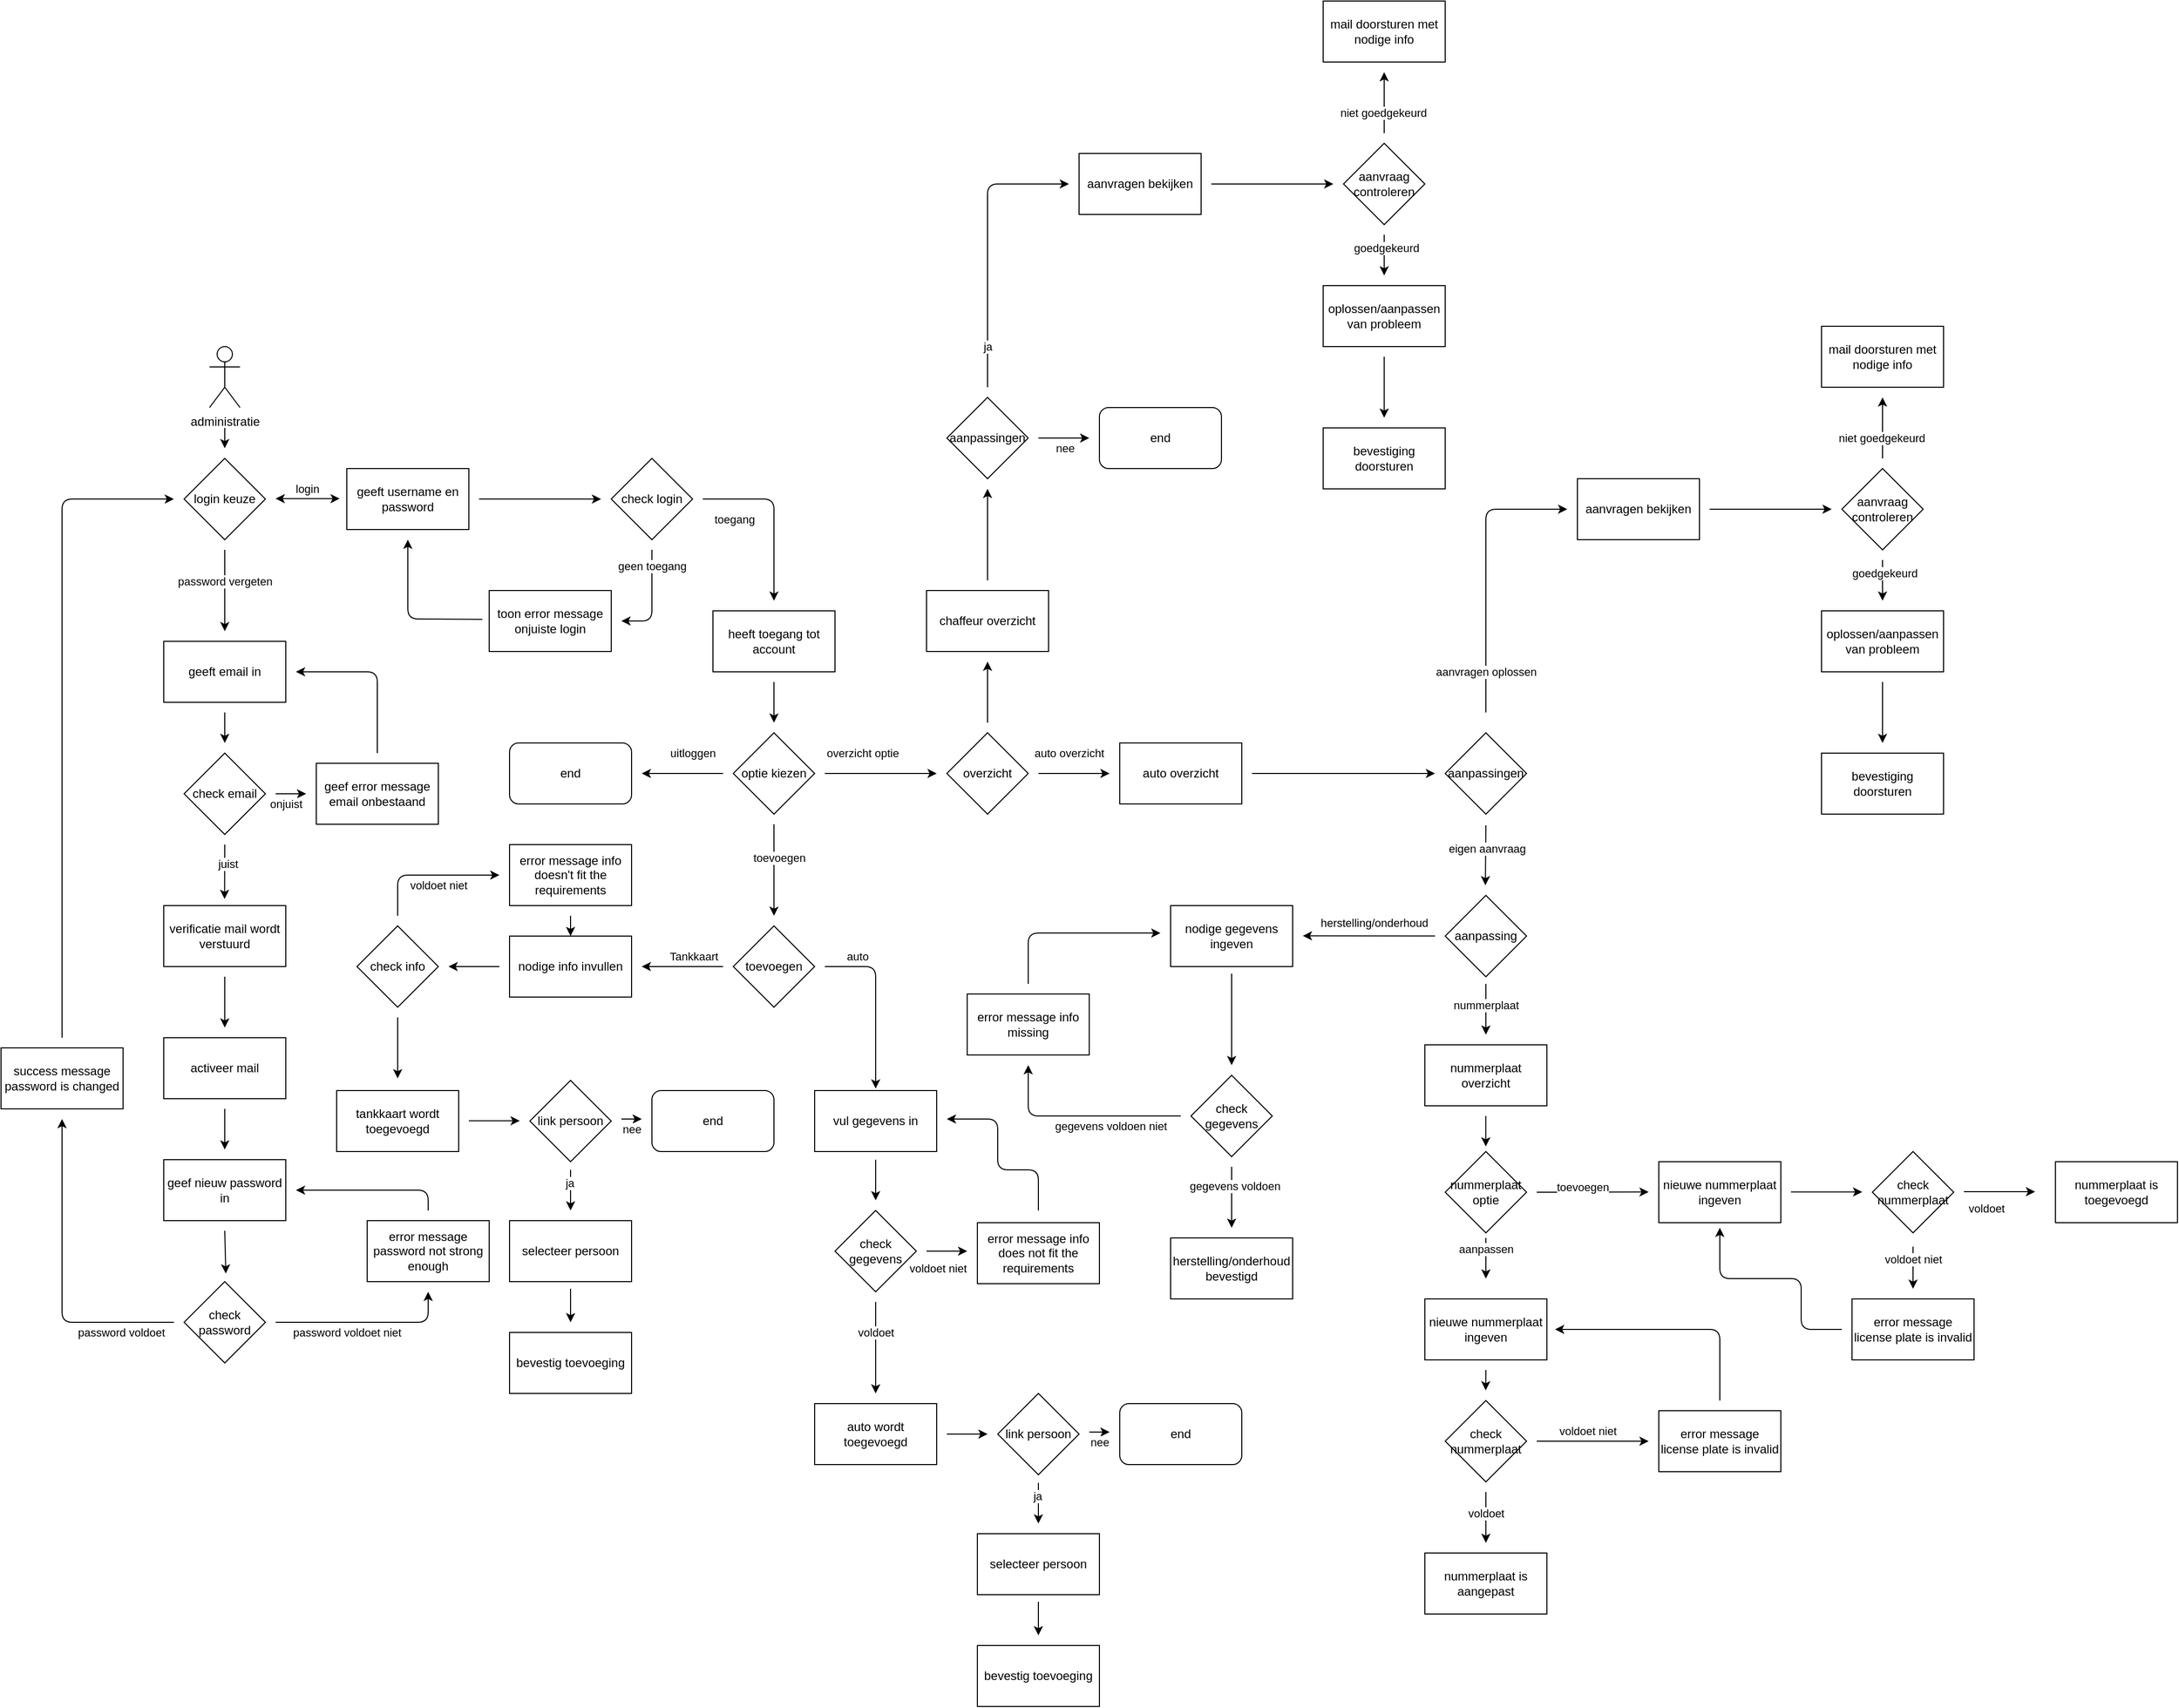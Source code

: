 <mxfile version="15.1.0" type="device"><diagram name="Page-1" id="52a04d89-c75d-2922-d76d-85b35f80e030"><mxGraphModel dx="2595" dy="1650" grid="1" gridSize="10" guides="0" tooltips="1" connect="1" arrows="1" fold="1" page="1" pageScale="1" pageWidth="1600" pageHeight="900" background="none" math="0" shadow="0"><root><mxCell id="0"/><mxCell id="1" parent="0"/><mxCell id="4w9k4oPx7DGq1tPaTWKN-2" value="administratie" style="shape=umlActor;verticalLabelPosition=bottom;verticalAlign=top;html=1;outlineConnect=0;" vertex="1" parent="1"><mxGeometry x="295" y="470" width="30" height="60" as="geometry"/></mxCell><mxCell id="4w9k4oPx7DGq1tPaTWKN-4" value="check login" style="rhombus;whiteSpace=wrap;html=1;" vertex="1" parent="1"><mxGeometry x="690" y="580" width="80" height="80" as="geometry"/></mxCell><mxCell id="4w9k4oPx7DGq1tPaTWKN-6" value="&lt;div&gt;geeft username en password&lt;/div&gt;" style="whiteSpace=wrap;html=1;" vertex="1" parent="1"><mxGeometry x="430" y="590" width="120" height="60" as="geometry"/></mxCell><mxCell id="4w9k4oPx7DGq1tPaTWKN-7" value="" style="endArrow=classic;html=1;" edge="1" parent="1"><mxGeometry width="50" height="50" relative="1" as="geometry"><mxPoint x="560" y="620" as="sourcePoint"/><mxPoint x="680" y="620" as="targetPoint"/></mxGeometry></mxCell><mxCell id="4w9k4oPx7DGq1tPaTWKN-8" value="" style="endArrow=classic;html=1;" edge="1" parent="1"><mxGeometry width="50" height="50" relative="1" as="geometry"><mxPoint x="730" y="670" as="sourcePoint"/><mxPoint x="700" y="740" as="targetPoint"/><Array as="points"><mxPoint x="730" y="710"/><mxPoint x="730" y="740"/></Array></mxGeometry></mxCell><mxCell id="4w9k4oPx7DGq1tPaTWKN-9" value="&lt;div&gt;geen toegang&lt;/div&gt;" style="edgeLabel;html=1;align=center;verticalAlign=middle;resizable=0;points=[];" vertex="1" connectable="0" parent="4w9k4oPx7DGq1tPaTWKN-8"><mxGeometry x="0.045" y="5" relative="1" as="geometry"><mxPoint x="-5" y="-37" as="offset"/></mxGeometry></mxCell><mxCell id="4w9k4oPx7DGq1tPaTWKN-10" value="" style="endArrow=classic;html=1;" edge="1" parent="1"><mxGeometry width="50" height="50" relative="1" as="geometry"><mxPoint x="780" y="620" as="sourcePoint"/><mxPoint x="850" y="720" as="targetPoint"/><Array as="points"><mxPoint x="850" y="620"/></Array></mxGeometry></mxCell><mxCell id="4w9k4oPx7DGq1tPaTWKN-12" value="toegang" style="edgeLabel;html=1;align=center;verticalAlign=middle;resizable=0;points=[];" vertex="1" connectable="0" parent="4w9k4oPx7DGq1tPaTWKN-10"><mxGeometry x="-0.324" y="-7" relative="1" as="geometry"><mxPoint x="-27" y="13" as="offset"/></mxGeometry></mxCell><mxCell id="4w9k4oPx7DGq1tPaTWKN-11" value="&lt;div&gt;heeft toegang tot account&lt;/div&gt;" style="whiteSpace=wrap;html=1;" vertex="1" parent="1"><mxGeometry x="790" y="730" width="120" height="60" as="geometry"/></mxCell><mxCell id="4w9k4oPx7DGq1tPaTWKN-13" value="&lt;div&gt;optie kiezen&lt;/div&gt;" style="rhombus;whiteSpace=wrap;html=1;" vertex="1" parent="1"><mxGeometry x="810" y="850" width="80" height="80" as="geometry"/></mxCell><mxCell id="4w9k4oPx7DGq1tPaTWKN-14" value="" style="endArrow=classic;html=1;" edge="1" parent="1"><mxGeometry width="50" height="50" relative="1" as="geometry"><mxPoint x="850" y="800" as="sourcePoint"/><mxPoint x="850" y="840" as="targetPoint"/></mxGeometry></mxCell><mxCell id="4w9k4oPx7DGq1tPaTWKN-15" value="&lt;div&gt;end&lt;/div&gt;" style="whiteSpace=wrap;html=1;rounded=1;" vertex="1" parent="1"><mxGeometry x="590" y="860" width="120" height="60" as="geometry"/></mxCell><mxCell id="4w9k4oPx7DGq1tPaTWKN-16" value="" style="endArrow=classic;html=1;" edge="1" parent="1"><mxGeometry width="50" height="50" relative="1" as="geometry"><mxPoint x="900" y="890" as="sourcePoint"/><mxPoint x="1010" y="890" as="targetPoint"/></mxGeometry></mxCell><mxCell id="4w9k4oPx7DGq1tPaTWKN-17" value="overzicht optie" style="edgeLabel;html=1;align=center;verticalAlign=middle;resizable=0;points=[];" vertex="1" connectable="0" parent="4w9k4oPx7DGq1tPaTWKN-16"><mxGeometry x="-0.467" y="3" relative="1" as="geometry"><mxPoint x="7" y="-17" as="offset"/></mxGeometry></mxCell><mxCell id="4w9k4oPx7DGq1tPaTWKN-18" value="auto overzicht" style="whiteSpace=wrap;html=1;" vertex="1" parent="1"><mxGeometry x="1190" y="860" width="120" height="60" as="geometry"/></mxCell><mxCell id="4w9k4oPx7DGq1tPaTWKN-19" value="" style="endArrow=classic;html=1;" edge="1" parent="1"><mxGeometry width="50" height="50" relative="1" as="geometry"><mxPoint x="800" y="890" as="sourcePoint"/><mxPoint x="720" y="890" as="targetPoint"/><Array as="points"/></mxGeometry></mxCell><mxCell id="4w9k4oPx7DGq1tPaTWKN-20" value="uitloggen" style="edgeLabel;html=1;align=center;verticalAlign=middle;resizable=0;points=[];" vertex="1" connectable="0" parent="4w9k4oPx7DGq1tPaTWKN-19"><mxGeometry x="-0.292" y="7" relative="1" as="geometry"><mxPoint x="-2" y="-27" as="offset"/></mxGeometry></mxCell><mxCell id="4w9k4oPx7DGq1tPaTWKN-21" value="toon error message onjuiste login" style="whiteSpace=wrap;html=1;" vertex="1" parent="1"><mxGeometry x="570" y="710" width="120" height="60" as="geometry"/></mxCell><mxCell id="4w9k4oPx7DGq1tPaTWKN-22" value="" style="endArrow=classic;html=1;exitX=-0.056;exitY=0.472;exitDx=0;exitDy=0;exitPerimeter=0;" edge="1" parent="1" source="4w9k4oPx7DGq1tPaTWKN-21"><mxGeometry width="50" height="50" relative="1" as="geometry"><mxPoint x="560" y="750" as="sourcePoint"/><mxPoint x="490" y="660" as="targetPoint"/><Array as="points"><mxPoint x="490" y="738"/></Array></mxGeometry></mxCell><mxCell id="4w9k4oPx7DGq1tPaTWKN-23" value="login keuze" style="rhombus;whiteSpace=wrap;html=1;" vertex="1" parent="1"><mxGeometry x="270" y="580" width="80" height="80" as="geometry"/></mxCell><mxCell id="4w9k4oPx7DGq1tPaTWKN-25" value="" style="endArrow=classic;startArrow=classic;html=1;" edge="1" parent="1"><mxGeometry width="50" height="50" relative="1" as="geometry"><mxPoint x="360" y="619.58" as="sourcePoint"/><mxPoint x="423" y="619.58" as="targetPoint"/></mxGeometry></mxCell><mxCell id="4w9k4oPx7DGq1tPaTWKN-26" value="login" style="edgeLabel;html=1;align=center;verticalAlign=middle;resizable=0;points=[];" vertex="1" connectable="0" parent="4w9k4oPx7DGq1tPaTWKN-25"><mxGeometry x="-0.444" y="3" relative="1" as="geometry"><mxPoint x="13" y="-7" as="offset"/></mxGeometry></mxCell><mxCell id="4w9k4oPx7DGq1tPaTWKN-27" value="" style="endArrow=classic;html=1;" edge="1" parent="1"><mxGeometry width="50" height="50" relative="1" as="geometry"><mxPoint x="310" y="670" as="sourcePoint"/><mxPoint x="310" y="750" as="targetPoint"/><Array as="points"><mxPoint x="310" y="710"/></Array></mxGeometry></mxCell><mxCell id="4w9k4oPx7DGq1tPaTWKN-29" value="password vergeten" style="edgeLabel;html=1;align=center;verticalAlign=middle;resizable=0;points=[];" vertex="1" connectable="0" parent="4w9k4oPx7DGq1tPaTWKN-27"><mxGeometry x="0.188" relative="1" as="geometry"><mxPoint y="-17" as="offset"/></mxGeometry></mxCell><mxCell id="4w9k4oPx7DGq1tPaTWKN-28" value="geeft email in" style="whiteSpace=wrap;html=1;" vertex="1" parent="1"><mxGeometry x="250" y="760" width="120" height="60" as="geometry"/></mxCell><mxCell id="4w9k4oPx7DGq1tPaTWKN-30" value="" style="endArrow=classic;html=1;" edge="1" parent="1"><mxGeometry width="50" height="50" relative="1" as="geometry"><mxPoint x="310" y="550" as="sourcePoint"/><mxPoint x="310" y="570" as="targetPoint"/></mxGeometry></mxCell><mxCell id="4w9k4oPx7DGq1tPaTWKN-31" value="check email" style="rhombus;whiteSpace=wrap;html=1;" vertex="1" parent="1"><mxGeometry x="270" y="870" width="80" height="80" as="geometry"/></mxCell><mxCell id="4w9k4oPx7DGq1tPaTWKN-32" value="" style="endArrow=classic;html=1;" edge="1" parent="1"><mxGeometry width="50" height="50" relative="1" as="geometry"><mxPoint x="310" y="830" as="sourcePoint"/><mxPoint x="310" y="860" as="targetPoint"/></mxGeometry></mxCell><mxCell id="4w9k4oPx7DGq1tPaTWKN-34" value="geef error message email onbestaand" style="whiteSpace=wrap;html=1;" vertex="1" parent="1"><mxGeometry x="400" y="880" width="120" height="60" as="geometry"/></mxCell><mxCell id="4w9k4oPx7DGq1tPaTWKN-36" value="" style="endArrow=classic;html=1;" edge="1" parent="1"><mxGeometry width="50" height="50" relative="1" as="geometry"><mxPoint x="460" y="870" as="sourcePoint"/><mxPoint x="380" y="790" as="targetPoint"/><Array as="points"><mxPoint x="460" y="790"/></Array></mxGeometry></mxCell><mxCell id="4w9k4oPx7DGq1tPaTWKN-38" value="" style="endArrow=classic;html=1;" edge="1" parent="1"><mxGeometry width="50" height="50" relative="1" as="geometry"><mxPoint x="360" y="910" as="sourcePoint"/><mxPoint x="390" y="910" as="targetPoint"/></mxGeometry></mxCell><mxCell id="4w9k4oPx7DGq1tPaTWKN-39" value="&lt;div&gt;onjuist&lt;/div&gt;" style="edgeLabel;html=1;align=center;verticalAlign=middle;resizable=0;points=[];" vertex="1" connectable="0" parent="4w9k4oPx7DGq1tPaTWKN-38"><mxGeometry x="0.633" y="-1" relative="1" as="geometry"><mxPoint x="-15" y="9" as="offset"/></mxGeometry></mxCell><mxCell id="4w9k4oPx7DGq1tPaTWKN-40" value="verificatie mail wordt verstuurd" style="whiteSpace=wrap;html=1;" vertex="1" parent="1"><mxGeometry x="250" y="1020" width="120" height="60" as="geometry"/></mxCell><mxCell id="4w9k4oPx7DGq1tPaTWKN-41" value="" style="endArrow=classic;html=1;" edge="1" parent="1"><mxGeometry width="50" height="50" relative="1" as="geometry"><mxPoint x="310" y="960" as="sourcePoint"/><mxPoint x="309.8" y="1013.5" as="targetPoint"/></mxGeometry></mxCell><mxCell id="4w9k4oPx7DGq1tPaTWKN-42" value="juist" style="edgeLabel;html=1;align=center;verticalAlign=middle;resizable=0;points=[];" vertex="1" connectable="0" parent="4w9k4oPx7DGq1tPaTWKN-41"><mxGeometry x="-0.283" y="3" relative="1" as="geometry"><mxPoint as="offset"/></mxGeometry></mxCell><mxCell id="4w9k4oPx7DGq1tPaTWKN-43" value="activeer mail" style="whiteSpace=wrap;html=1;" vertex="1" parent="1"><mxGeometry x="250" y="1150" width="120" height="60" as="geometry"/></mxCell><mxCell id="4w9k4oPx7DGq1tPaTWKN-44" value="" style="endArrow=classic;html=1;" edge="1" parent="1"><mxGeometry width="50" height="50" relative="1" as="geometry"><mxPoint x="310" y="1090" as="sourcePoint"/><mxPoint x="310" y="1140" as="targetPoint"/></mxGeometry></mxCell><mxCell id="4w9k4oPx7DGq1tPaTWKN-45" value="geef nieuw password in" style="whiteSpace=wrap;html=1;" vertex="1" parent="1"><mxGeometry x="250" y="1270" width="120" height="60" as="geometry"/></mxCell><mxCell id="4w9k4oPx7DGq1tPaTWKN-46" value="" style="endArrow=classic;html=1;" edge="1" parent="1"><mxGeometry width="50" height="50" relative="1" as="geometry"><mxPoint x="310" y="1220" as="sourcePoint"/><mxPoint x="310" y="1260" as="targetPoint"/></mxGeometry></mxCell><mxCell id="4w9k4oPx7DGq1tPaTWKN-48" value="check password" style="rhombus;whiteSpace=wrap;html=1;" vertex="1" parent="1"><mxGeometry x="270" y="1390" width="80" height="80" as="geometry"/></mxCell><mxCell id="4w9k4oPx7DGq1tPaTWKN-49" value="" style="endArrow=classic;html=1;entryX=0.513;entryY=-0.1;entryDx=0;entryDy=0;entryPerimeter=0;" edge="1" parent="1" target="4w9k4oPx7DGq1tPaTWKN-48"><mxGeometry width="50" height="50" relative="1" as="geometry"><mxPoint x="310" y="1340" as="sourcePoint"/><mxPoint x="440" y="1270" as="targetPoint"/></mxGeometry></mxCell><mxCell id="4w9k4oPx7DGq1tPaTWKN-50" value="error message password not strong enough" style="whiteSpace=wrap;html=1;" vertex="1" parent="1"><mxGeometry x="450" y="1330" width="120" height="60" as="geometry"/></mxCell><mxCell id="4w9k4oPx7DGq1tPaTWKN-51" value="" style="endArrow=classic;html=1;" edge="1" parent="1"><mxGeometry width="50" height="50" relative="1" as="geometry"><mxPoint x="360" y="1430" as="sourcePoint"/><mxPoint x="510" y="1400" as="targetPoint"/><Array as="points"><mxPoint x="510" y="1430"/></Array></mxGeometry></mxCell><mxCell id="4w9k4oPx7DGq1tPaTWKN-53" value="password voldoet niet" style="edgeLabel;html=1;align=center;verticalAlign=middle;resizable=0;points=[];" vertex="1" connectable="0" parent="4w9k4oPx7DGq1tPaTWKN-51"><mxGeometry x="-0.478" y="2" relative="1" as="geometry"><mxPoint x="23" y="12" as="offset"/></mxGeometry></mxCell><mxCell id="4w9k4oPx7DGq1tPaTWKN-52" value="" style="endArrow=classic;html=1;" edge="1" parent="1"><mxGeometry width="50" height="50" relative="1" as="geometry"><mxPoint x="510" y="1320" as="sourcePoint"/><mxPoint x="380" y="1300" as="targetPoint"/><Array as="points"><mxPoint x="510" y="1300"/></Array></mxGeometry></mxCell><mxCell id="4w9k4oPx7DGq1tPaTWKN-54" value="" style="endArrow=classic;html=1;" edge="1" parent="1"><mxGeometry width="50" height="50" relative="1" as="geometry"><mxPoint x="260" y="1430" as="sourcePoint"/><mxPoint x="150" y="1230" as="targetPoint"/><Array as="points"><mxPoint x="150" y="1430"/></Array></mxGeometry></mxCell><mxCell id="4w9k4oPx7DGq1tPaTWKN-56" value="password voldoet" style="edgeLabel;html=1;align=center;verticalAlign=middle;resizable=0;points=[];" vertex="1" connectable="0" parent="4w9k4oPx7DGq1tPaTWKN-54"><mxGeometry x="-0.513" y="6" relative="1" as="geometry"><mxPoint x="23" y="4" as="offset"/></mxGeometry></mxCell><mxCell id="4w9k4oPx7DGq1tPaTWKN-55" value="success message password is changed" style="whiteSpace=wrap;html=1;" vertex="1" parent="1"><mxGeometry x="90" y="1160" width="120" height="60" as="geometry"/></mxCell><mxCell id="4w9k4oPx7DGq1tPaTWKN-57" value="" style="endArrow=classic;html=1;" edge="1" parent="1"><mxGeometry width="50" height="50" relative="1" as="geometry"><mxPoint x="150" y="1150" as="sourcePoint"/><mxPoint x="260" y="620" as="targetPoint"/><Array as="points"><mxPoint x="150" y="620"/></Array></mxGeometry></mxCell><mxCell id="4w9k4oPx7DGq1tPaTWKN-58" value="aanpassing" style="rhombus;whiteSpace=wrap;html=1;" vertex="1" parent="1"><mxGeometry x="1510" y="1010" width="80" height="80" as="geometry"/></mxCell><mxCell id="4w9k4oPx7DGq1tPaTWKN-59" value="" style="endArrow=classic;html=1;" edge="1" parent="1"><mxGeometry width="50" height="50" relative="1" as="geometry"><mxPoint x="1550" y="941" as="sourcePoint"/><mxPoint x="1549.5" y="1000" as="targetPoint"/></mxGeometry></mxCell><mxCell id="4w9k4oPx7DGq1tPaTWKN-120" value="eigen aanvraag" style="edgeLabel;html=1;align=center;verticalAlign=middle;resizable=0;points=[];" vertex="1" connectable="0" parent="4w9k4oPx7DGq1tPaTWKN-59"><mxGeometry x="-0.224" y="1" relative="1" as="geometry"><mxPoint as="offset"/></mxGeometry></mxCell><mxCell id="4w9k4oPx7DGq1tPaTWKN-60" value="nodige gegevens ingeven" style="whiteSpace=wrap;html=1;" vertex="1" parent="1"><mxGeometry x="1240" y="1020" width="120" height="60" as="geometry"/></mxCell><mxCell id="4w9k4oPx7DGq1tPaTWKN-61" value="" style="endArrow=classic;html=1;" edge="1" parent="1"><mxGeometry width="50" height="50" relative="1" as="geometry"><mxPoint x="1500" y="1049.9" as="sourcePoint"/><mxPoint x="1370" y="1049.76" as="targetPoint"/></mxGeometry></mxCell><mxCell id="4w9k4oPx7DGq1tPaTWKN-62" value="herstelling/onderhoud" style="edgeLabel;html=1;align=center;verticalAlign=middle;resizable=0;points=[];" vertex="1" connectable="0" parent="4w9k4oPx7DGq1tPaTWKN-61"><mxGeometry x="-0.661" y="-3" relative="1" as="geometry"><mxPoint x="-38" y="-10" as="offset"/></mxGeometry></mxCell><mxCell id="4w9k4oPx7DGq1tPaTWKN-63" value="check gegevens" style="rhombus;whiteSpace=wrap;html=1;" vertex="1" parent="1"><mxGeometry x="1260" y="1187" width="80" height="80" as="geometry"/></mxCell><mxCell id="4w9k4oPx7DGq1tPaTWKN-64" value="" style="endArrow=classic;html=1;" edge="1" parent="1"><mxGeometry width="50" height="50" relative="1" as="geometry"><mxPoint x="1300" y="1087" as="sourcePoint"/><mxPoint x="1300" y="1177" as="targetPoint"/></mxGeometry></mxCell><mxCell id="4w9k4oPx7DGq1tPaTWKN-66" value="error message info missing" style="whiteSpace=wrap;html=1;" vertex="1" parent="1"><mxGeometry x="1040" y="1107" width="120" height="60" as="geometry"/></mxCell><mxCell id="4w9k4oPx7DGq1tPaTWKN-67" value="" style="endArrow=classic;html=1;" edge="1" parent="1"><mxGeometry width="50" height="50" relative="1" as="geometry"><mxPoint x="1250" y="1227" as="sourcePoint"/><mxPoint x="1100" y="1177" as="targetPoint"/><Array as="points"><mxPoint x="1100" y="1227"/></Array></mxGeometry></mxCell><mxCell id="4w9k4oPx7DGq1tPaTWKN-68" value="gegevens voldoen niet" style="edgeLabel;html=1;align=center;verticalAlign=middle;resizable=0;points=[];" vertex="1" connectable="0" parent="4w9k4oPx7DGq1tPaTWKN-67"><mxGeometry x="-0.433" y="-1" relative="1" as="geometry"><mxPoint x="-13" y="11" as="offset"/></mxGeometry></mxCell><mxCell id="4w9k4oPx7DGq1tPaTWKN-69" value="" style="endArrow=classic;html=1;" edge="1" parent="1"><mxGeometry width="50" height="50" relative="1" as="geometry"><mxPoint x="1100" y="1097" as="sourcePoint"/><mxPoint x="1230" y="1047" as="targetPoint"/><Array as="points"><mxPoint x="1100" y="1047"/></Array></mxGeometry></mxCell><mxCell id="4w9k4oPx7DGq1tPaTWKN-71" value="herstelling/onderhoud bevestigd" style="whiteSpace=wrap;html=1;" vertex="1" parent="1"><mxGeometry x="1240" y="1347" width="120" height="60" as="geometry"/></mxCell><mxCell id="4w9k4oPx7DGq1tPaTWKN-73" value="" style="endArrow=classic;html=1;" edge="1" parent="1"><mxGeometry width="50" height="50" relative="1" as="geometry"><mxPoint x="1300" y="1277" as="sourcePoint"/><mxPoint x="1300" y="1337" as="targetPoint"/></mxGeometry></mxCell><mxCell id="4w9k4oPx7DGq1tPaTWKN-75" value="gegevens voldoen" style="edgeLabel;html=1;align=center;verticalAlign=middle;resizable=0;points=[];" vertex="1" connectable="0" parent="4w9k4oPx7DGq1tPaTWKN-73"><mxGeometry x="-0.362" y="3" relative="1" as="geometry"><mxPoint as="offset"/></mxGeometry></mxCell><mxCell id="4w9k4oPx7DGq1tPaTWKN-79" value="" style="endArrow=classic;html=1;" edge="1" parent="1"><mxGeometry width="50" height="50" relative="1" as="geometry"><mxPoint x="1550" y="1097" as="sourcePoint"/><mxPoint x="1550" y="1147" as="targetPoint"/></mxGeometry></mxCell><mxCell id="4w9k4oPx7DGq1tPaTWKN-81" value="nummerplaat " style="edgeLabel;html=1;align=center;verticalAlign=middle;resizable=0;points=[];" vertex="1" connectable="0" parent="4w9k4oPx7DGq1tPaTWKN-79"><mxGeometry x="-0.651" y="2" relative="1" as="geometry"><mxPoint x="-2" y="12" as="offset"/></mxGeometry></mxCell><mxCell id="4w9k4oPx7DGq1tPaTWKN-82" value="nummerplaat overzicht" style="whiteSpace=wrap;html=1;" vertex="1" parent="1"><mxGeometry x="1490" y="1157" width="120" height="60" as="geometry"/></mxCell><mxCell id="4w9k4oPx7DGq1tPaTWKN-83" value="nummerplaat optie" style="rhombus;whiteSpace=wrap;html=1;" vertex="1" parent="1"><mxGeometry x="1510" y="1262" width="80" height="80" as="geometry"/></mxCell><mxCell id="4w9k4oPx7DGq1tPaTWKN-84" value="" style="endArrow=classic;html=1;" edge="1" parent="1"><mxGeometry width="50" height="50" relative="1" as="geometry"><mxPoint x="1549.9" y="1227" as="sourcePoint"/><mxPoint x="1549.9" y="1257" as="targetPoint"/></mxGeometry></mxCell><mxCell id="4w9k4oPx7DGq1tPaTWKN-85" value="nieuwe nummerplaat ingeven" style="whiteSpace=wrap;html=1;" vertex="1" parent="1"><mxGeometry x="1720" y="1272" width="120" height="60" as="geometry"/></mxCell><mxCell id="4w9k4oPx7DGq1tPaTWKN-86" value="" style="endArrow=classic;html=1;" edge="1" parent="1"><mxGeometry width="50" height="50" relative="1" as="geometry"><mxPoint x="1550" y="1347" as="sourcePoint"/><mxPoint x="1550" y="1387" as="targetPoint"/></mxGeometry></mxCell><mxCell id="4w9k4oPx7DGq1tPaTWKN-87" value="aanpassen" style="edgeLabel;html=1;align=center;verticalAlign=middle;resizable=0;points=[];" vertex="1" connectable="0" parent="4w9k4oPx7DGq1tPaTWKN-86"><mxGeometry x="-0.575" y="3" relative="1" as="geometry"><mxPoint x="-3" y="2" as="offset"/></mxGeometry></mxCell><mxCell id="4w9k4oPx7DGq1tPaTWKN-88" value="check nummerplaat" style="rhombus;whiteSpace=wrap;html=1;" vertex="1" parent="1"><mxGeometry x="1510" y="1507" width="80" height="80" as="geometry"/></mxCell><mxCell id="4w9k4oPx7DGq1tPaTWKN-90" value="error message license plate is invalid" style="whiteSpace=wrap;html=1;" vertex="1" parent="1"><mxGeometry x="1720" y="1517" width="120" height="60" as="geometry"/></mxCell><mxCell id="4w9k4oPx7DGq1tPaTWKN-91" value="" style="endArrow=classic;html=1;" edge="1" parent="1"><mxGeometry width="50" height="50" relative="1" as="geometry"><mxPoint x="1600" y="1547" as="sourcePoint"/><mxPoint x="1710" y="1547" as="targetPoint"/></mxGeometry></mxCell><mxCell id="4w9k4oPx7DGq1tPaTWKN-93" value="voldoet niet" style="edgeLabel;html=1;align=center;verticalAlign=middle;resizable=0;points=[];" vertex="1" connectable="0" parent="4w9k4oPx7DGq1tPaTWKN-91"><mxGeometry x="-0.527" y="6" relative="1" as="geometry"><mxPoint x="24" y="-4" as="offset"/></mxGeometry></mxCell><mxCell id="4w9k4oPx7DGq1tPaTWKN-92" value="" style="endArrow=classic;html=1;" edge="1" parent="1"><mxGeometry width="50" height="50" relative="1" as="geometry"><mxPoint x="1550" y="1477" as="sourcePoint"/><mxPoint x="1549.8" y="1497" as="targetPoint"/></mxGeometry></mxCell><mxCell id="4w9k4oPx7DGq1tPaTWKN-94" value="" style="endArrow=classic;html=1;" edge="1" parent="1"><mxGeometry width="50" height="50" relative="1" as="geometry"><mxPoint x="1780" y="1507" as="sourcePoint"/><mxPoint x="1618" y="1437" as="targetPoint"/><Array as="points"><mxPoint x="1780" y="1437"/></Array></mxGeometry></mxCell><mxCell id="4w9k4oPx7DGq1tPaTWKN-97" value="" style="endArrow=classic;html=1;" edge="1" parent="1"><mxGeometry width="50" height="50" relative="1" as="geometry"><mxPoint x="1550" y="1597" as="sourcePoint"/><mxPoint x="1550" y="1647" as="targetPoint"/></mxGeometry></mxCell><mxCell id="4w9k4oPx7DGq1tPaTWKN-98" value="voldoet" style="edgeLabel;html=1;align=center;verticalAlign=middle;resizable=0;points=[];" vertex="1" connectable="0" parent="4w9k4oPx7DGq1tPaTWKN-97"><mxGeometry x="0.48" y="9" relative="1" as="geometry"><mxPoint x="-9" y="-16" as="offset"/></mxGeometry></mxCell><mxCell id="4w9k4oPx7DGq1tPaTWKN-99" value="nummerplaat is aangepast" style="whiteSpace=wrap;html=1;" vertex="1" parent="1"><mxGeometry x="1490" y="1657" width="120" height="60" as="geometry"/></mxCell><mxCell id="4w9k4oPx7DGq1tPaTWKN-101" value="nieuwe nummerplaat ingeven" style="whiteSpace=wrap;html=1;" vertex="1" parent="1"><mxGeometry x="1490" y="1407" width="120" height="60" as="geometry"/></mxCell><mxCell id="4w9k4oPx7DGq1tPaTWKN-102" value="" style="endArrow=classic;html=1;" edge="1" parent="1"><mxGeometry width="50" height="50" relative="1" as="geometry"><mxPoint x="1600" y="1302" as="sourcePoint"/><mxPoint x="1710" y="1301.8" as="targetPoint"/></mxGeometry></mxCell><mxCell id="4w9k4oPx7DGq1tPaTWKN-103" value="toevoegen" style="edgeLabel;html=1;align=center;verticalAlign=middle;resizable=0;points=[];" vertex="1" connectable="0" parent="4w9k4oPx7DGq1tPaTWKN-102"><mxGeometry x="-0.182" y="-3" relative="1" as="geometry"><mxPoint y="-8" as="offset"/></mxGeometry></mxCell><mxCell id="4w9k4oPx7DGq1tPaTWKN-104" value="check nummerplaat" style="rhombus;whiteSpace=wrap;html=1;" vertex="1" parent="1"><mxGeometry x="1930" y="1262" width="80" height="80" as="geometry"/></mxCell><mxCell id="4w9k4oPx7DGq1tPaTWKN-105" value="" style="endArrow=classic;html=1;" edge="1" parent="1"><mxGeometry width="50" height="50" relative="1" as="geometry"><mxPoint x="1850" y="1301.76" as="sourcePoint"/><mxPoint x="1920" y="1301.76" as="targetPoint"/></mxGeometry></mxCell><mxCell id="4w9k4oPx7DGq1tPaTWKN-106" value="error message license plate is invalid" style="whiteSpace=wrap;html=1;" vertex="1" parent="1"><mxGeometry x="1910" y="1407" width="120" height="60" as="geometry"/></mxCell><mxCell id="4w9k4oPx7DGq1tPaTWKN-107" value="" style="endArrow=classic;html=1;" edge="1" parent="1"><mxGeometry width="50" height="50" relative="1" as="geometry"><mxPoint x="1970" y="1355.57" as="sourcePoint"/><mxPoint x="1970" y="1397" as="targetPoint"/></mxGeometry></mxCell><mxCell id="4w9k4oPx7DGq1tPaTWKN-108" value="voldoet niet" style="edgeLabel;html=1;align=center;verticalAlign=middle;resizable=0;points=[];" vertex="1" connectable="0" parent="4w9k4oPx7DGq1tPaTWKN-107"><mxGeometry x="-0.527" y="6" relative="1" as="geometry"><mxPoint x="-6" y="2" as="offset"/></mxGeometry></mxCell><mxCell id="4w9k4oPx7DGq1tPaTWKN-109" value="" style="endArrow=classic;html=1;" edge="1" parent="1"><mxGeometry width="50" height="50" relative="1" as="geometry"><mxPoint x="1900" y="1437" as="sourcePoint"/><mxPoint x="1780" y="1337" as="targetPoint"/><Array as="points"><mxPoint x="1860" y="1437"/><mxPoint x="1860" y="1387"/><mxPoint x="1780" y="1387"/></Array></mxGeometry></mxCell><mxCell id="4w9k4oPx7DGq1tPaTWKN-111" value="" style="endArrow=classic;html=1;" edge="1" parent="1"><mxGeometry width="50" height="50" relative="1" as="geometry"><mxPoint x="2020" y="1301.5" as="sourcePoint"/><mxPoint x="2090" y="1301.5" as="targetPoint"/></mxGeometry></mxCell><mxCell id="4w9k4oPx7DGq1tPaTWKN-112" value="voldoet" style="edgeLabel;html=1;align=center;verticalAlign=middle;resizable=0;points=[];" vertex="1" connectable="0" parent="4w9k4oPx7DGq1tPaTWKN-111"><mxGeometry x="-0.371" y="-2" relative="1" as="geometry"><mxPoint y="14" as="offset"/></mxGeometry></mxCell><mxCell id="4w9k4oPx7DGq1tPaTWKN-113" value="nummerplaat is toegevoegd" style="whiteSpace=wrap;html=1;" vertex="1" parent="1"><mxGeometry x="2110" y="1272" width="120" height="60" as="geometry"/></mxCell><mxCell id="4w9k4oPx7DGq1tPaTWKN-117" value="" style="endArrow=classic;html=1;" edge="1" parent="1"><mxGeometry width="50" height="50" relative="1" as="geometry"><mxPoint x="1320" y="890" as="sourcePoint"/><mxPoint x="1500" y="890" as="targetPoint"/></mxGeometry></mxCell><mxCell id="4w9k4oPx7DGq1tPaTWKN-119" value="aanpassingen" style="rhombus;whiteSpace=wrap;html=1;rounded=0;" vertex="1" parent="1"><mxGeometry x="1510" y="850" width="80" height="80" as="geometry"/></mxCell><mxCell id="4w9k4oPx7DGq1tPaTWKN-121" value="aanvragen bekijken" style="rounded=0;whiteSpace=wrap;html=1;" vertex="1" parent="1"><mxGeometry x="1640" y="600" width="120" height="60" as="geometry"/></mxCell><mxCell id="4w9k4oPx7DGq1tPaTWKN-122" value="" style="endArrow=classic;html=1;" edge="1" parent="1"><mxGeometry width="50" height="50" relative="1" as="geometry"><mxPoint x="1550" y="830" as="sourcePoint"/><mxPoint x="1630" y="630" as="targetPoint"/><Array as="points"><mxPoint x="1550" y="630"/></Array></mxGeometry></mxCell><mxCell id="4w9k4oPx7DGq1tPaTWKN-123" value="aanvragen oplossen" style="edgeLabel;html=1;align=center;verticalAlign=middle;resizable=0;points=[];" vertex="1" connectable="0" parent="4w9k4oPx7DGq1tPaTWKN-122"><mxGeometry x="0.143" y="-1" relative="1" as="geometry"><mxPoint x="-1" y="120" as="offset"/></mxGeometry></mxCell><mxCell id="4w9k4oPx7DGq1tPaTWKN-125" value="" style="endArrow=classic;html=1;" edge="1" parent="1"><mxGeometry width="50" height="50" relative="1" as="geometry"><mxPoint x="1770" y="630" as="sourcePoint"/><mxPoint x="1890" y="630" as="targetPoint"/></mxGeometry></mxCell><mxCell id="4w9k4oPx7DGq1tPaTWKN-126" value="aanvraag controleren " style="rhombus;whiteSpace=wrap;html=1;rounded=0;" vertex="1" parent="1"><mxGeometry x="1900" y="590" width="80" height="80" as="geometry"/></mxCell><mxCell id="4w9k4oPx7DGq1tPaTWKN-128" value="oplossen/aanpassen van probleem" style="rounded=0;whiteSpace=wrap;html=1;" vertex="1" parent="1"><mxGeometry x="1880" y="730" width="120" height="60" as="geometry"/></mxCell><mxCell id="4w9k4oPx7DGq1tPaTWKN-129" value="" style="endArrow=classic;html=1;" edge="1" parent="1"><mxGeometry width="50" height="50" relative="1" as="geometry"><mxPoint x="1940" y="680" as="sourcePoint"/><mxPoint x="1940" y="720" as="targetPoint"/></mxGeometry></mxCell><mxCell id="4w9k4oPx7DGq1tPaTWKN-130" value="goedgekeurd" style="edgeLabel;html=1;align=center;verticalAlign=middle;resizable=0;points=[];" vertex="1" connectable="0" parent="4w9k4oPx7DGq1tPaTWKN-129"><mxGeometry x="-0.383" y="2" relative="1" as="geometry"><mxPoint as="offset"/></mxGeometry></mxCell><mxCell id="4w9k4oPx7DGq1tPaTWKN-131" value="bevestiging doorsturen" style="rounded=0;whiteSpace=wrap;html=1;" vertex="1" parent="1"><mxGeometry x="1880" y="870" width="120" height="60" as="geometry"/></mxCell><mxCell id="4w9k4oPx7DGq1tPaTWKN-133" value="" style="endArrow=classic;html=1;" edge="1" parent="1"><mxGeometry width="50" height="50" relative="1" as="geometry"><mxPoint x="1940" y="800" as="sourcePoint"/><mxPoint x="1940" y="860" as="targetPoint"/></mxGeometry></mxCell><mxCell id="4w9k4oPx7DGq1tPaTWKN-134" value="mail doorsturen met nodige info" style="rounded=0;whiteSpace=wrap;html=1;" vertex="1" parent="1"><mxGeometry x="1880" y="450" width="120" height="60" as="geometry"/></mxCell><mxCell id="4w9k4oPx7DGq1tPaTWKN-135" value="" style="endArrow=classic;html=1;" edge="1" parent="1"><mxGeometry width="50" height="50" relative="1" as="geometry"><mxPoint x="1940" y="580" as="sourcePoint"/><mxPoint x="1940" y="520" as="targetPoint"/></mxGeometry></mxCell><mxCell id="4w9k4oPx7DGq1tPaTWKN-136" value="niet goedgekeurd" style="edgeLabel;html=1;align=center;verticalAlign=middle;resizable=0;points=[];" vertex="1" connectable="0" parent="4w9k4oPx7DGq1tPaTWKN-135"><mxGeometry x="-0.324" y="1" relative="1" as="geometry"><mxPoint as="offset"/></mxGeometry></mxCell><mxCell id="4w9k4oPx7DGq1tPaTWKN-137" value="" style="endArrow=classic;html=1;" edge="1" parent="1"><mxGeometry width="50" height="50" relative="1" as="geometry"><mxPoint x="850" y="940" as="sourcePoint"/><mxPoint x="850" y="1030" as="targetPoint"/></mxGeometry></mxCell><mxCell id="4w9k4oPx7DGq1tPaTWKN-138" value="toevoegen" style="edgeLabel;html=1;align=center;verticalAlign=middle;resizable=0;points=[];" vertex="1" connectable="0" parent="4w9k4oPx7DGq1tPaTWKN-137"><mxGeometry x="-0.267" y="5" relative="1" as="geometry"><mxPoint as="offset"/></mxGeometry></mxCell><mxCell id="4w9k4oPx7DGq1tPaTWKN-139" value="toevoegen" style="rhombus;whiteSpace=wrap;html=1;rounded=0;" vertex="1" parent="1"><mxGeometry x="810" y="1040" width="80" height="80" as="geometry"/></mxCell><mxCell id="4w9k4oPx7DGq1tPaTWKN-140" value="nodige info invullen" style="rounded=0;whiteSpace=wrap;html=1;" vertex="1" parent="1"><mxGeometry x="590" y="1050" width="120" height="60" as="geometry"/></mxCell><mxCell id="4w9k4oPx7DGq1tPaTWKN-141" value="" style="endArrow=classic;html=1;" edge="1" parent="1"><mxGeometry width="50" height="50" relative="1" as="geometry"><mxPoint x="800" y="1080" as="sourcePoint"/><mxPoint x="720" y="1080" as="targetPoint"/></mxGeometry></mxCell><mxCell id="4w9k4oPx7DGq1tPaTWKN-142" value="Tankkaart" style="edgeLabel;html=1;align=center;verticalAlign=middle;resizable=0;points=[];" vertex="1" connectable="0" parent="4w9k4oPx7DGq1tPaTWKN-141"><mxGeometry x="-0.416" relative="1" as="geometry"><mxPoint x="-6" y="-10" as="offset"/></mxGeometry></mxCell><mxCell id="4w9k4oPx7DGq1tPaTWKN-144" value="check info" style="rhombus;whiteSpace=wrap;html=1;rounded=0;" vertex="1" parent="1"><mxGeometry x="440" y="1040" width="80" height="80" as="geometry"/></mxCell><mxCell id="4w9k4oPx7DGq1tPaTWKN-145" value="" style="endArrow=classic;html=1;" edge="1" parent="1"><mxGeometry width="50" height="50" relative="1" as="geometry"><mxPoint x="580" y="1080" as="sourcePoint"/><mxPoint x="530" y="1080" as="targetPoint"/></mxGeometry></mxCell><mxCell id="4w9k4oPx7DGq1tPaTWKN-146" value="error message info doesn't fit the requirements " style="rounded=0;whiteSpace=wrap;html=1;" vertex="1" parent="1"><mxGeometry x="590" y="960" width="120" height="60" as="geometry"/></mxCell><mxCell id="4w9k4oPx7DGq1tPaTWKN-147" value="" style="endArrow=classic;html=1;" edge="1" parent="1"><mxGeometry width="50" height="50" relative="1" as="geometry"><mxPoint x="480" y="1030" as="sourcePoint"/><mxPoint x="580" y="990" as="targetPoint"/><Array as="points"><mxPoint x="480" y="990"/></Array></mxGeometry></mxCell><mxCell id="4w9k4oPx7DGq1tPaTWKN-148" value="voldoet niet" style="edgeLabel;html=1;align=center;verticalAlign=middle;resizable=0;points=[];" vertex="1" connectable="0" parent="4w9k4oPx7DGq1tPaTWKN-147"><mxGeometry x="-0.183" y="-3" relative="1" as="geometry"><mxPoint x="23" y="7" as="offset"/></mxGeometry></mxCell><mxCell id="4w9k4oPx7DGq1tPaTWKN-150" value="" style="endArrow=classic;html=1;" edge="1" parent="1"><mxGeometry width="50" height="50" relative="1" as="geometry"><mxPoint x="650" y="1030" as="sourcePoint"/><mxPoint x="650" y="1050" as="targetPoint"/></mxGeometry></mxCell><mxCell id="4w9k4oPx7DGq1tPaTWKN-152" value="tankkaart wordt toegevoegd" style="rounded=0;whiteSpace=wrap;html=1;" vertex="1" parent="1"><mxGeometry x="420" y="1202" width="120" height="60" as="geometry"/></mxCell><mxCell id="4w9k4oPx7DGq1tPaTWKN-153" value="" style="endArrow=classic;html=1;" edge="1" parent="1"><mxGeometry width="50" height="50" relative="1" as="geometry"><mxPoint x="480" y="1130" as="sourcePoint"/><mxPoint x="480" y="1190" as="targetPoint"/></mxGeometry></mxCell><mxCell id="4w9k4oPx7DGq1tPaTWKN-154" value="link persoon" style="rhombus;whiteSpace=wrap;html=1;rounded=0;" vertex="1" parent="1"><mxGeometry x="610" y="1192" width="80" height="80" as="geometry"/></mxCell><mxCell id="4w9k4oPx7DGq1tPaTWKN-155" value="" style="endArrow=classic;html=1;" edge="1" parent="1"><mxGeometry width="50" height="50" relative="1" as="geometry"><mxPoint x="550" y="1231.8" as="sourcePoint"/><mxPoint x="600" y="1231.8" as="targetPoint"/></mxGeometry></mxCell><mxCell id="4w9k4oPx7DGq1tPaTWKN-156" value="end" style="rounded=1;whiteSpace=wrap;html=1;" vertex="1" parent="1"><mxGeometry x="730" y="1202" width="120" height="60" as="geometry"/></mxCell><mxCell id="4w9k4oPx7DGq1tPaTWKN-157" value="" style="endArrow=classic;html=1;" edge="1" parent="1"><mxGeometry width="50" height="50" relative="1" as="geometry"><mxPoint x="700" y="1230" as="sourcePoint"/><mxPoint x="720" y="1230" as="targetPoint"/></mxGeometry></mxCell><mxCell id="4w9k4oPx7DGq1tPaTWKN-158" value="nee" style="edgeLabel;html=1;align=center;verticalAlign=middle;resizable=0;points=[];" vertex="1" connectable="0" parent="4w9k4oPx7DGq1tPaTWKN-157"><mxGeometry x="-0.122" y="1" relative="1" as="geometry"><mxPoint x="1" y="11" as="offset"/></mxGeometry></mxCell><mxCell id="4w9k4oPx7DGq1tPaTWKN-159" value="selecteer persoon" style="rounded=0;whiteSpace=wrap;html=1;" vertex="1" parent="1"><mxGeometry x="590" y="1330" width="120" height="60" as="geometry"/></mxCell><mxCell id="4w9k4oPx7DGq1tPaTWKN-160" value="" style="endArrow=classic;html=1;" edge="1" parent="1"><mxGeometry width="50" height="50" relative="1" as="geometry"><mxPoint x="650" y="1280" as="sourcePoint"/><mxPoint x="650" y="1320" as="targetPoint"/></mxGeometry></mxCell><mxCell id="4w9k4oPx7DGq1tPaTWKN-161" value="ja" style="edgeLabel;html=1;align=center;verticalAlign=middle;resizable=0;points=[];" vertex="1" connectable="0" parent="4w9k4oPx7DGq1tPaTWKN-160"><mxGeometry x="-0.386" y="-1" relative="1" as="geometry"><mxPoint as="offset"/></mxGeometry></mxCell><mxCell id="4w9k4oPx7DGq1tPaTWKN-162" value="bevestig toevoeging" style="rounded=0;whiteSpace=wrap;html=1;" vertex="1" parent="1"><mxGeometry x="590" y="1440" width="120" height="60" as="geometry"/></mxCell><mxCell id="4w9k4oPx7DGq1tPaTWKN-163" value="" style="endArrow=classic;html=1;" edge="1" parent="1"><mxGeometry width="50" height="50" relative="1" as="geometry"><mxPoint x="650" y="1397" as="sourcePoint"/><mxPoint x="650" y="1430" as="targetPoint"/></mxGeometry></mxCell><mxCell id="4w9k4oPx7DGq1tPaTWKN-164" value="vul gegevens in" style="rounded=0;whiteSpace=wrap;html=1;" vertex="1" parent="1"><mxGeometry x="890" y="1202" width="120" height="60" as="geometry"/></mxCell><mxCell id="4w9k4oPx7DGq1tPaTWKN-165" value="" style="endArrow=classic;html=1;" edge="1" parent="1"><mxGeometry width="50" height="50" relative="1" as="geometry"><mxPoint x="900" y="1080" as="sourcePoint"/><mxPoint x="950" y="1200" as="targetPoint"/><Array as="points"><mxPoint x="950" y="1080"/></Array></mxGeometry></mxCell><mxCell id="4w9k4oPx7DGq1tPaTWKN-166" value="auto" style="edgeLabel;html=1;align=center;verticalAlign=middle;resizable=0;points=[];" vertex="1" connectable="0" parent="4w9k4oPx7DGq1tPaTWKN-165"><mxGeometry x="-0.63" relative="1" as="geometry"><mxPoint y="-10" as="offset"/></mxGeometry></mxCell><mxCell id="4w9k4oPx7DGq1tPaTWKN-167" value="check gegevens" style="rhombus;whiteSpace=wrap;html=1;rounded=0;" vertex="1" parent="1"><mxGeometry x="910" y="1320" width="80" height="80" as="geometry"/></mxCell><mxCell id="4w9k4oPx7DGq1tPaTWKN-168" value="" style="endArrow=classic;html=1;" edge="1" parent="1"><mxGeometry width="50" height="50" relative="1" as="geometry"><mxPoint x="950" y="1270" as="sourcePoint"/><mxPoint x="950" y="1310" as="targetPoint"/></mxGeometry></mxCell><mxCell id="4w9k4oPx7DGq1tPaTWKN-169" value="error message info does not fit the requirements" style="rounded=0;whiteSpace=wrap;html=1;" vertex="1" parent="1"><mxGeometry x="1050" y="1332" width="120" height="60" as="geometry"/></mxCell><mxCell id="4w9k4oPx7DGq1tPaTWKN-170" value="" style="endArrow=classic;html=1;" edge="1" parent="1"><mxGeometry width="50" height="50" relative="1" as="geometry"><mxPoint x="1000" y="1360" as="sourcePoint"/><mxPoint x="1040" y="1360" as="targetPoint"/></mxGeometry></mxCell><mxCell id="4w9k4oPx7DGq1tPaTWKN-171" value="voldoet niet" style="edgeLabel;html=1;align=center;verticalAlign=middle;resizable=0;points=[];" vertex="1" connectable="0" parent="4w9k4oPx7DGq1tPaTWKN-170"><mxGeometry x="0.586" y="2" relative="1" as="geometry"><mxPoint x="-21" y="19" as="offset"/></mxGeometry></mxCell><mxCell id="4w9k4oPx7DGq1tPaTWKN-172" value="" style="endArrow=classic;html=1;" edge="1" parent="1"><mxGeometry width="50" height="50" relative="1" as="geometry"><mxPoint x="1110" y="1320" as="sourcePoint"/><mxPoint x="1020" y="1230" as="targetPoint"/><Array as="points"><mxPoint x="1110" y="1280"/><mxPoint x="1070" y="1280"/><mxPoint x="1070" y="1230"/></Array></mxGeometry></mxCell><mxCell id="4w9k4oPx7DGq1tPaTWKN-173" value="auto wordt toegevoegd" style="rounded=0;whiteSpace=wrap;html=1;" vertex="1" parent="1"><mxGeometry x="890" y="1510" width="120" height="60" as="geometry"/></mxCell><mxCell id="4w9k4oPx7DGq1tPaTWKN-174" value="" style="endArrow=classic;html=1;" edge="1" parent="1"><mxGeometry width="50" height="50" relative="1" as="geometry"><mxPoint x="950" y="1410" as="sourcePoint"/><mxPoint x="950" y="1500" as="targetPoint"/></mxGeometry></mxCell><mxCell id="4w9k4oPx7DGq1tPaTWKN-175" value="voldoet" style="edgeLabel;html=1;align=center;verticalAlign=middle;resizable=0;points=[];" vertex="1" connectable="0" parent="4w9k4oPx7DGq1tPaTWKN-174"><mxGeometry x="-0.689" y="9" relative="1" as="geometry"><mxPoint x="-9" y="16" as="offset"/></mxGeometry></mxCell><mxCell id="4w9k4oPx7DGq1tPaTWKN-176" value="link persoon" style="rhombus;whiteSpace=wrap;html=1;rounded=0;" vertex="1" parent="1"><mxGeometry x="1070" y="1500" width="80" height="80" as="geometry"/></mxCell><mxCell id="4w9k4oPx7DGq1tPaTWKN-177" value="end" style="rounded=1;whiteSpace=wrap;html=1;" vertex="1" parent="1"><mxGeometry x="1190" y="1510" width="120" height="60" as="geometry"/></mxCell><mxCell id="4w9k4oPx7DGq1tPaTWKN-178" value="" style="endArrow=classic;html=1;" edge="1" parent="1"><mxGeometry width="50" height="50" relative="1" as="geometry"><mxPoint x="1160.0" y="1538" as="sourcePoint"/><mxPoint x="1180.0" y="1538" as="targetPoint"/></mxGeometry></mxCell><mxCell id="4w9k4oPx7DGq1tPaTWKN-179" value="nee" style="edgeLabel;html=1;align=center;verticalAlign=middle;resizable=0;points=[];" vertex="1" connectable="0" parent="4w9k4oPx7DGq1tPaTWKN-178"><mxGeometry x="-0.122" y="1" relative="1" as="geometry"><mxPoint x="1" y="11" as="offset"/></mxGeometry></mxCell><mxCell id="4w9k4oPx7DGq1tPaTWKN-180" value="selecteer persoon" style="rounded=0;whiteSpace=wrap;html=1;" vertex="1" parent="1"><mxGeometry x="1050" y="1638" width="120" height="60" as="geometry"/></mxCell><mxCell id="4w9k4oPx7DGq1tPaTWKN-181" value="" style="endArrow=classic;html=1;" edge="1" parent="1"><mxGeometry width="50" height="50" relative="1" as="geometry"><mxPoint x="1110.0" y="1588" as="sourcePoint"/><mxPoint x="1110.0" y="1628" as="targetPoint"/></mxGeometry></mxCell><mxCell id="4w9k4oPx7DGq1tPaTWKN-182" value="ja" style="edgeLabel;html=1;align=center;verticalAlign=middle;resizable=0;points=[];" vertex="1" connectable="0" parent="4w9k4oPx7DGq1tPaTWKN-181"><mxGeometry x="-0.386" y="-1" relative="1" as="geometry"><mxPoint as="offset"/></mxGeometry></mxCell><mxCell id="4w9k4oPx7DGq1tPaTWKN-183" value="bevestig toevoeging" style="rounded=0;whiteSpace=wrap;html=1;" vertex="1" parent="1"><mxGeometry x="1050" y="1748" width="120" height="60" as="geometry"/></mxCell><mxCell id="4w9k4oPx7DGq1tPaTWKN-184" value="" style="endArrow=classic;html=1;" edge="1" parent="1"><mxGeometry width="50" height="50" relative="1" as="geometry"><mxPoint x="1110.0" y="1705.0" as="sourcePoint"/><mxPoint x="1110.0" y="1738" as="targetPoint"/></mxGeometry></mxCell><mxCell id="4w9k4oPx7DGq1tPaTWKN-185" value="" style="endArrow=classic;html=1;" edge="1" parent="1"><mxGeometry width="50" height="50" relative="1" as="geometry"><mxPoint x="1020" y="1540" as="sourcePoint"/><mxPoint x="1060" y="1540" as="targetPoint"/></mxGeometry></mxCell><mxCell id="4w9k4oPx7DGq1tPaTWKN-193" value="overzicht" style="rhombus;whiteSpace=wrap;html=1;rounded=0;" vertex="1" parent="1"><mxGeometry x="1020" y="850" width="80" height="80" as="geometry"/></mxCell><mxCell id="4w9k4oPx7DGq1tPaTWKN-194" value="" style="endArrow=classic;html=1;" edge="1" parent="1"><mxGeometry width="50" height="50" relative="1" as="geometry"><mxPoint x="1110" y="890" as="sourcePoint"/><mxPoint x="1180" y="890" as="targetPoint"/></mxGeometry></mxCell><mxCell id="4w9k4oPx7DGq1tPaTWKN-195" value="auto overzicht" style="edgeLabel;html=1;align=center;verticalAlign=middle;resizable=0;points=[];" vertex="1" connectable="0" parent="4w9k4oPx7DGq1tPaTWKN-194"><mxGeometry x="-0.548" y="3" relative="1" as="geometry"><mxPoint x="14" y="-17" as="offset"/></mxGeometry></mxCell><mxCell id="4w9k4oPx7DGq1tPaTWKN-196" value="chaffeur overzicht" style="whiteSpace=wrap;html=1;" vertex="1" parent="1"><mxGeometry x="1000" y="710" width="120" height="60" as="geometry"/></mxCell><mxCell id="4w9k4oPx7DGq1tPaTWKN-198" value="" style="endArrow=classic;html=1;" edge="1" parent="1"><mxGeometry width="50" height="50" relative="1" as="geometry"><mxPoint x="1060" y="840" as="sourcePoint"/><mxPoint x="1060" y="780" as="targetPoint"/></mxGeometry></mxCell><mxCell id="4w9k4oPx7DGq1tPaTWKN-199" value="aanpassingen" style="rhombus;whiteSpace=wrap;html=1;rounded=0;" vertex="1" parent="1"><mxGeometry x="1020" y="520" width="80" height="80" as="geometry"/></mxCell><mxCell id="4w9k4oPx7DGq1tPaTWKN-200" value="" style="endArrow=classic;html=1;" edge="1" parent="1"><mxGeometry width="50" height="50" relative="1" as="geometry"><mxPoint x="1060" y="700" as="sourcePoint"/><mxPoint x="1060" y="610" as="targetPoint"/></mxGeometry></mxCell><mxCell id="4w9k4oPx7DGq1tPaTWKN-225" value="aanvragen bekijken" style="rounded=0;whiteSpace=wrap;html=1;" vertex="1" parent="1"><mxGeometry x="1150" y="280" width="120" height="60" as="geometry"/></mxCell><mxCell id="4w9k4oPx7DGq1tPaTWKN-226" value="" style="endArrow=classic;html=1;" edge="1" parent="1"><mxGeometry width="50" height="50" relative="1" as="geometry"><mxPoint x="1060" y="510" as="sourcePoint"/><mxPoint x="1140" y="310" as="targetPoint"/><Array as="points"><mxPoint x="1060" y="310"/></Array></mxGeometry></mxCell><mxCell id="4w9k4oPx7DGq1tPaTWKN-227" value="ja" style="edgeLabel;html=1;align=center;verticalAlign=middle;resizable=0;points=[];" vertex="1" connectable="0" parent="4w9k4oPx7DGq1tPaTWKN-226"><mxGeometry x="0.143" y="-1" relative="1" as="geometry"><mxPoint x="-1" y="120" as="offset"/></mxGeometry></mxCell><mxCell id="4w9k4oPx7DGq1tPaTWKN-228" value="" style="endArrow=classic;html=1;" edge="1" parent="1"><mxGeometry width="50" height="50" relative="1" as="geometry"><mxPoint x="1280" y="310" as="sourcePoint"/><mxPoint x="1400" y="310" as="targetPoint"/></mxGeometry></mxCell><mxCell id="4w9k4oPx7DGq1tPaTWKN-229" value="aanvraag controleren " style="rhombus;whiteSpace=wrap;html=1;rounded=0;" vertex="1" parent="1"><mxGeometry x="1410" y="270" width="80" height="80" as="geometry"/></mxCell><mxCell id="4w9k4oPx7DGq1tPaTWKN-230" value="oplossen/aanpassen van probleem" style="rounded=0;whiteSpace=wrap;html=1;" vertex="1" parent="1"><mxGeometry x="1390" y="410" width="120" height="60" as="geometry"/></mxCell><mxCell id="4w9k4oPx7DGq1tPaTWKN-231" value="" style="endArrow=classic;html=1;" edge="1" parent="1"><mxGeometry width="50" height="50" relative="1" as="geometry"><mxPoint x="1450" y="360" as="sourcePoint"/><mxPoint x="1450" y="400" as="targetPoint"/></mxGeometry></mxCell><mxCell id="4w9k4oPx7DGq1tPaTWKN-232" value="goedgekeurd" style="edgeLabel;html=1;align=center;verticalAlign=middle;resizable=0;points=[];" vertex="1" connectable="0" parent="4w9k4oPx7DGq1tPaTWKN-231"><mxGeometry x="-0.383" y="2" relative="1" as="geometry"><mxPoint as="offset"/></mxGeometry></mxCell><mxCell id="4w9k4oPx7DGq1tPaTWKN-233" value="mail doorsturen met nodige info" style="rounded=0;whiteSpace=wrap;html=1;" vertex="1" parent="1"><mxGeometry x="1390" y="130" width="120" height="60" as="geometry"/></mxCell><mxCell id="4w9k4oPx7DGq1tPaTWKN-234" value="" style="endArrow=classic;html=1;" edge="1" parent="1"><mxGeometry width="50" height="50" relative="1" as="geometry"><mxPoint x="1450" y="260" as="sourcePoint"/><mxPoint x="1450" y="200" as="targetPoint"/></mxGeometry></mxCell><mxCell id="4w9k4oPx7DGq1tPaTWKN-235" value="niet goedgekeurd" style="edgeLabel;html=1;align=center;verticalAlign=middle;resizable=0;points=[];" vertex="1" connectable="0" parent="4w9k4oPx7DGq1tPaTWKN-234"><mxGeometry x="-0.324" y="1" relative="1" as="geometry"><mxPoint as="offset"/></mxGeometry></mxCell><mxCell id="4w9k4oPx7DGq1tPaTWKN-236" value="bevestiging doorsturen" style="rounded=0;whiteSpace=wrap;html=1;" vertex="1" parent="1"><mxGeometry x="1390" y="550" width="120" height="60" as="geometry"/></mxCell><mxCell id="4w9k4oPx7DGq1tPaTWKN-237" value="" style="endArrow=classic;html=1;" edge="1" parent="1"><mxGeometry width="50" height="50" relative="1" as="geometry"><mxPoint x="1450" y="480" as="sourcePoint"/><mxPoint x="1450" y="540" as="targetPoint"/></mxGeometry></mxCell><mxCell id="4w9k4oPx7DGq1tPaTWKN-238" value="end" style="rounded=1;whiteSpace=wrap;html=1;" vertex="1" parent="1"><mxGeometry x="1170" y="530" width="120" height="60" as="geometry"/></mxCell><mxCell id="4w9k4oPx7DGq1tPaTWKN-239" value="" style="endArrow=classic;html=1;" edge="1" parent="1"><mxGeometry width="50" height="50" relative="1" as="geometry"><mxPoint x="1110" y="560" as="sourcePoint"/><mxPoint x="1160" y="560" as="targetPoint"/></mxGeometry></mxCell><mxCell id="4w9k4oPx7DGq1tPaTWKN-240" value="nee" style="edgeLabel;html=1;align=center;verticalAlign=middle;resizable=0;points=[];" vertex="1" connectable="0" parent="4w9k4oPx7DGq1tPaTWKN-239"><mxGeometry x="0.205" y="-2" relative="1" as="geometry"><mxPoint x="-4" y="8" as="offset"/></mxGeometry></mxCell></root></mxGraphModel></diagram></mxfile>